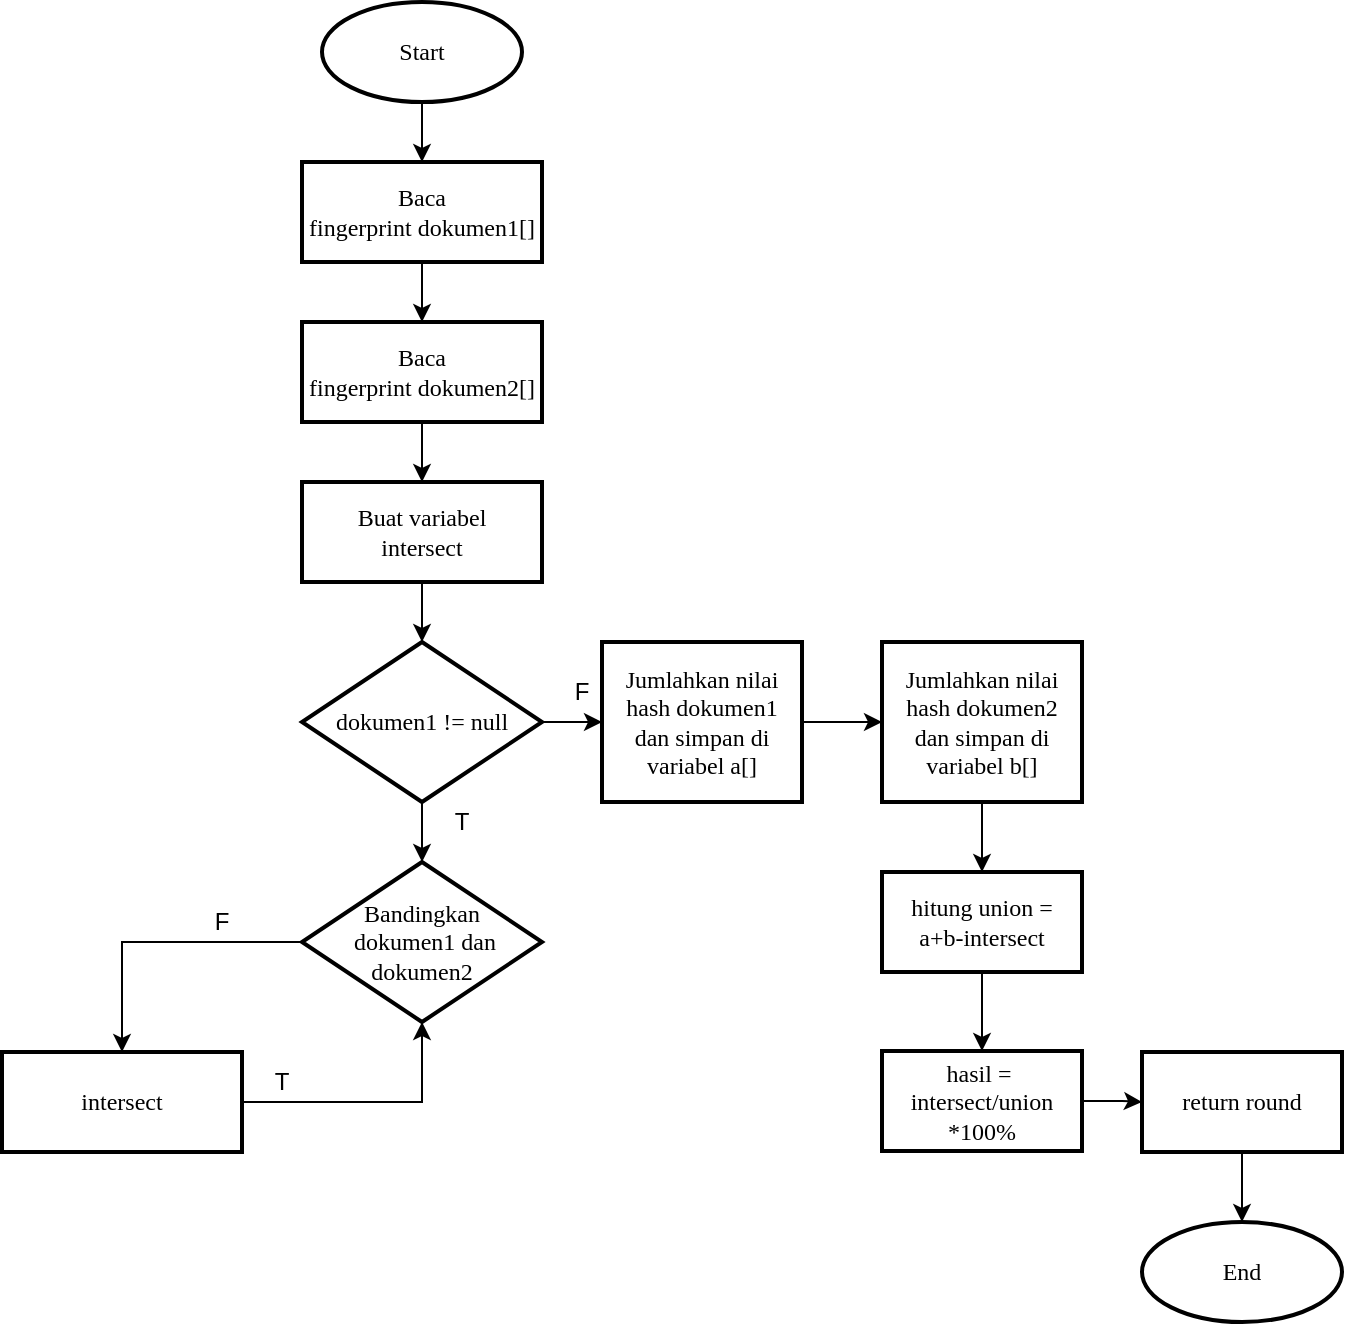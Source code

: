 <mxfile version="14.1.9" type="device"><diagram id="x_-vVKfHqk2jKYEZZlzn" name="Page-1"><mxGraphModel dx="1199" dy="653" grid="1" gridSize="10" guides="1" tooltips="1" connect="1" arrows="1" fold="1" page="1" pageScale="1" pageWidth="827" pageHeight="1169" math="0" shadow="0"><root><mxCell id="0"/><mxCell id="1" parent="0"/><mxCell id="GRESjBKroOGNZnrVNtsz-3" value="" style="edgeStyle=orthogonalEdgeStyle;rounded=0;orthogonalLoop=1;jettySize=auto;html=1;" edge="1" parent="1" source="GRESjBKroOGNZnrVNtsz-1" target="GRESjBKroOGNZnrVNtsz-2"><mxGeometry relative="1" as="geometry"/></mxCell><mxCell id="GRESjBKroOGNZnrVNtsz-1" value="&lt;font face=&quot;Times New Roman&quot;&gt;Start&lt;/font&gt;" style="strokeWidth=2;html=1;shape=mxgraph.flowchart.start_1;whiteSpace=wrap;" vertex="1" parent="1"><mxGeometry x="200" y="60" width="100" height="50" as="geometry"/></mxCell><mxCell id="GRESjBKroOGNZnrVNtsz-5" value="" style="edgeStyle=orthogonalEdgeStyle;rounded=0;orthogonalLoop=1;jettySize=auto;html=1;" edge="1" parent="1" source="GRESjBKroOGNZnrVNtsz-2" target="GRESjBKroOGNZnrVNtsz-4"><mxGeometry relative="1" as="geometry"/></mxCell><mxCell id="GRESjBKroOGNZnrVNtsz-2" value="&lt;font face=&quot;Times New Roman&quot;&gt;Baca&lt;br&gt;fingerprint dokumen1[]&lt;/font&gt;" style="whiteSpace=wrap;html=1;strokeWidth=2;" vertex="1" parent="1"><mxGeometry x="190" y="140" width="120" height="50" as="geometry"/></mxCell><mxCell id="GRESjBKroOGNZnrVNtsz-7" value="" style="edgeStyle=orthogonalEdgeStyle;rounded=0;orthogonalLoop=1;jettySize=auto;html=1;" edge="1" parent="1" source="GRESjBKroOGNZnrVNtsz-4" target="GRESjBKroOGNZnrVNtsz-6"><mxGeometry relative="1" as="geometry"/></mxCell><mxCell id="GRESjBKroOGNZnrVNtsz-4" value="&lt;span style=&quot;font-family: &amp;#34;times new roman&amp;#34;&quot;&gt;Baca&lt;/span&gt;&lt;br style=&quot;font-family: &amp;#34;times new roman&amp;#34;&quot;&gt;&lt;span style=&quot;font-family: &amp;#34;times new roman&amp;#34;&quot;&gt;fingerprint dokumen2[]&lt;/span&gt;" style="whiteSpace=wrap;html=1;strokeWidth=2;" vertex="1" parent="1"><mxGeometry x="190" y="220" width="120" height="50" as="geometry"/></mxCell><mxCell id="GRESjBKroOGNZnrVNtsz-9" value="" style="edgeStyle=orthogonalEdgeStyle;rounded=0;orthogonalLoop=1;jettySize=auto;html=1;" edge="1" parent="1" source="GRESjBKroOGNZnrVNtsz-6" target="GRESjBKroOGNZnrVNtsz-8"><mxGeometry relative="1" as="geometry"/></mxCell><mxCell id="GRESjBKroOGNZnrVNtsz-6" value="&lt;font face=&quot;Times New Roman&quot;&gt;Buat variabel &lt;br&gt;intersect&lt;/font&gt;" style="whiteSpace=wrap;html=1;strokeWidth=2;" vertex="1" parent="1"><mxGeometry x="190" y="300" width="120" height="50" as="geometry"/></mxCell><mxCell id="GRESjBKroOGNZnrVNtsz-11" value="" style="edgeStyle=orthogonalEdgeStyle;rounded=0;orthogonalLoop=1;jettySize=auto;html=1;" edge="1" parent="1" source="GRESjBKroOGNZnrVNtsz-8"><mxGeometry relative="1" as="geometry"><mxPoint x="250.034" y="490" as="targetPoint"/></mxGeometry></mxCell><mxCell id="GRESjBKroOGNZnrVNtsz-16" value="" style="edgeStyle=orthogonalEdgeStyle;rounded=0;orthogonalLoop=1;jettySize=auto;html=1;" edge="1" parent="1" source="GRESjBKroOGNZnrVNtsz-8" target="GRESjBKroOGNZnrVNtsz-15"><mxGeometry relative="1" as="geometry"/></mxCell><mxCell id="GRESjBKroOGNZnrVNtsz-8" value="&lt;font face=&quot;Times New Roman&quot;&gt;dokumen1 != null&lt;/font&gt;" style="rhombus;whiteSpace=wrap;html=1;strokeWidth=2;" vertex="1" parent="1"><mxGeometry x="190" y="380" width="120" height="80" as="geometry"/></mxCell><mxCell id="GRESjBKroOGNZnrVNtsz-12" value="T" style="text;html=1;strokeColor=none;fillColor=none;align=center;verticalAlign=middle;whiteSpace=wrap;rounded=0;" vertex="1" parent="1"><mxGeometry x="250" y="460" width="40" height="20" as="geometry"/></mxCell><mxCell id="GRESjBKroOGNZnrVNtsz-19" value="" style="edgeStyle=orthogonalEdgeStyle;rounded=0;orthogonalLoop=1;jettySize=auto;html=1;" edge="1" parent="1" source="GRESjBKroOGNZnrVNtsz-13" target="GRESjBKroOGNZnrVNtsz-18"><mxGeometry relative="1" as="geometry"/></mxCell><mxCell id="GRESjBKroOGNZnrVNtsz-13" value="&lt;span style=&quot;font-family: &amp;#34;times new roman&amp;#34;&quot;&gt;Bandingkan&lt;br&gt;&amp;nbsp;dokumen1&amp;nbsp;&lt;/span&gt;&lt;span style=&quot;font-family: &amp;#34;times new roman&amp;#34;&quot;&gt;dan&lt;/span&gt;&lt;br style=&quot;font-family: &amp;#34;times new roman&amp;#34;&quot;&gt;&lt;span style=&quot;font-family: &amp;#34;times new roman&amp;#34;&quot;&gt;dokumen2&lt;/span&gt;&lt;font face=&quot;Times New Roman&quot;&gt;&lt;br&gt;&lt;/font&gt;" style="rhombus;whiteSpace=wrap;html=1;strokeWidth=2;" vertex="1" parent="1"><mxGeometry x="190" y="490" width="120" height="80" as="geometry"/></mxCell><mxCell id="GRESjBKroOGNZnrVNtsz-75" value="" style="edgeStyle=orthogonalEdgeStyle;rounded=0;orthogonalLoop=1;jettySize=auto;html=1;" edge="1" parent="1" source="GRESjBKroOGNZnrVNtsz-15" target="GRESjBKroOGNZnrVNtsz-74"><mxGeometry relative="1" as="geometry"/></mxCell><mxCell id="GRESjBKroOGNZnrVNtsz-15" value="&lt;font face=&quot;Times New Roman&quot;&gt;Jumlahkan nilai hash dokumen1&lt;br&gt;dan simpan di variabel a[]&lt;br&gt;&lt;/font&gt;" style="whiteSpace=wrap;html=1;strokeWidth=2;" vertex="1" parent="1"><mxGeometry x="340" y="380" width="100" height="80" as="geometry"/></mxCell><mxCell id="GRESjBKroOGNZnrVNtsz-17" value="F" style="text;html=1;strokeColor=none;fillColor=none;align=center;verticalAlign=middle;whiteSpace=wrap;rounded=0;" vertex="1" parent="1"><mxGeometry x="310" y="395" width="40" height="20" as="geometry"/></mxCell><mxCell id="GRESjBKroOGNZnrVNtsz-18" value="&lt;font face=&quot;Times New Roman&quot;&gt;intersect&lt;/font&gt;" style="whiteSpace=wrap;html=1;strokeWidth=2;" vertex="1" parent="1"><mxGeometry x="40" y="585" width="120" height="50" as="geometry"/></mxCell><mxCell id="GRESjBKroOGNZnrVNtsz-20" value="T" style="text;html=1;strokeColor=none;fillColor=none;align=center;verticalAlign=middle;whiteSpace=wrap;rounded=0;" vertex="1" parent="1"><mxGeometry x="160" y="590" width="40" height="20" as="geometry"/></mxCell><mxCell id="GRESjBKroOGNZnrVNtsz-23" style="edgeStyle=orthogonalEdgeStyle;rounded=0;orthogonalLoop=1;jettySize=auto;html=1;entryX=0.5;entryY=1;entryDx=0;entryDy=0;exitX=1;exitY=0.5;exitDx=0;exitDy=0;" edge="1" parent="1" source="GRESjBKroOGNZnrVNtsz-18" target="GRESjBKroOGNZnrVNtsz-13"><mxGeometry relative="1" as="geometry"><mxPoint x="160" y="695" as="sourcePoint"/></mxGeometry></mxCell><mxCell id="GRESjBKroOGNZnrVNtsz-31" value="F" style="text;html=1;strokeColor=none;fillColor=none;align=center;verticalAlign=middle;whiteSpace=wrap;rounded=0;" vertex="1" parent="1"><mxGeometry x="130" y="510" width="40" height="20" as="geometry"/></mxCell><mxCell id="GRESjBKroOGNZnrVNtsz-77" value="" style="edgeStyle=orthogonalEdgeStyle;rounded=0;orthogonalLoop=1;jettySize=auto;html=1;" edge="1" parent="1" source="GRESjBKroOGNZnrVNtsz-74" target="GRESjBKroOGNZnrVNtsz-76"><mxGeometry relative="1" as="geometry"/></mxCell><mxCell id="GRESjBKroOGNZnrVNtsz-74" value="&lt;font face=&quot;Times New Roman&quot;&gt;Jumlahkan nilai hash dokumen2&lt;br&gt;dan simpan di variabel b[]&lt;br&gt;&lt;/font&gt;" style="whiteSpace=wrap;html=1;strokeWidth=2;" vertex="1" parent="1"><mxGeometry x="480" y="380" width="100" height="80" as="geometry"/></mxCell><mxCell id="GRESjBKroOGNZnrVNtsz-79" value="" style="edgeStyle=orthogonalEdgeStyle;rounded=0;orthogonalLoop=1;jettySize=auto;html=1;" edge="1" parent="1" source="GRESjBKroOGNZnrVNtsz-76" target="GRESjBKroOGNZnrVNtsz-78"><mxGeometry relative="1" as="geometry"/></mxCell><mxCell id="GRESjBKroOGNZnrVNtsz-76" value="&lt;font face=&quot;Times New Roman&quot;&gt;hitung union =&lt;br&gt;a+b-intersect&lt;br&gt;&lt;/font&gt;" style="whiteSpace=wrap;html=1;strokeWidth=2;" vertex="1" parent="1"><mxGeometry x="480" y="495" width="100" height="50" as="geometry"/></mxCell><mxCell id="GRESjBKroOGNZnrVNtsz-83" value="" style="edgeStyle=orthogonalEdgeStyle;rounded=0;orthogonalLoop=1;jettySize=auto;html=1;" edge="1" parent="1" source="GRESjBKroOGNZnrVNtsz-78" target="GRESjBKroOGNZnrVNtsz-82"><mxGeometry relative="1" as="geometry"/></mxCell><mxCell id="GRESjBKroOGNZnrVNtsz-78" value="&lt;font face=&quot;Times New Roman&quot;&gt;hasil =&amp;nbsp;&lt;br&gt;intersect/union *100%&lt;br&gt;&lt;/font&gt;" style="whiteSpace=wrap;html=1;strokeWidth=2;" vertex="1" parent="1"><mxGeometry x="480" y="584.5" width="100" height="50" as="geometry"/></mxCell><mxCell id="GRESjBKroOGNZnrVNtsz-85" style="edgeStyle=orthogonalEdgeStyle;rounded=0;orthogonalLoop=1;jettySize=auto;html=1;" edge="1" parent="1" source="GRESjBKroOGNZnrVNtsz-82" target="GRESjBKroOGNZnrVNtsz-84"><mxGeometry relative="1" as="geometry"/></mxCell><mxCell id="GRESjBKroOGNZnrVNtsz-82" value="&lt;font face=&quot;Times New Roman&quot;&gt;return round&lt;br&gt;&lt;/font&gt;" style="whiteSpace=wrap;html=1;strokeWidth=2;" vertex="1" parent="1"><mxGeometry x="610" y="585" width="100" height="50" as="geometry"/></mxCell><mxCell id="GRESjBKroOGNZnrVNtsz-84" value="&lt;font face=&quot;Times New Roman&quot;&gt;End&lt;/font&gt;" style="strokeWidth=2;html=1;shape=mxgraph.flowchart.start_1;whiteSpace=wrap;" vertex="1" parent="1"><mxGeometry x="610" y="670" width="100" height="50" as="geometry"/></mxCell></root></mxGraphModel></diagram></mxfile>